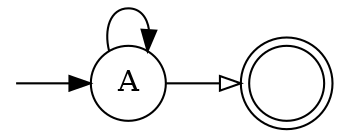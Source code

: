 digraph G {
  node [shape=circle]
  rankdir=LR

  init [label="", shape=point, style=invis]
  accept [label="", shape=doublecircle]
  
  init -> A
  
  A -> A
  A -> accept [arrowhead=empty]
}
